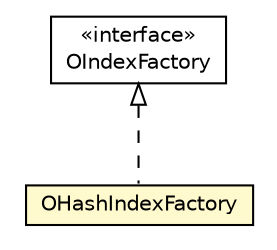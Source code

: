 #!/usr/local/bin/dot
#
# Class diagram 
# Generated by UMLGraph version R5_6-24-gf6e263 (http://www.umlgraph.org/)
#

digraph G {
	edge [fontname="Helvetica",fontsize=10,labelfontname="Helvetica",labelfontsize=10];
	node [fontname="Helvetica",fontsize=10,shape=plaintext];
	nodesep=0.25;
	ranksep=0.5;
	// com.orientechnologies.orient.core.index.OIndexFactory
	c1893265 [label=<<table title="com.orientechnologies.orient.core.index.OIndexFactory" border="0" cellborder="1" cellspacing="0" cellpadding="2" port="p" href="../../OIndexFactory.html">
		<tr><td><table border="0" cellspacing="0" cellpadding="1">
<tr><td align="center" balign="center"> &#171;interface&#187; </td></tr>
<tr><td align="center" balign="center"> OIndexFactory </td></tr>
		</table></td></tr>
		</table>>, URL="../../OIndexFactory.html", fontname="Helvetica", fontcolor="black", fontsize=10.0];
	// com.orientechnologies.orient.core.index.hashindex.local.OHashIndexFactory
	c1893316 [label=<<table title="com.orientechnologies.orient.core.index.hashindex.local.OHashIndexFactory" border="0" cellborder="1" cellspacing="0" cellpadding="2" port="p" bgcolor="lemonChiffon" href="./OHashIndexFactory.html">
		<tr><td><table border="0" cellspacing="0" cellpadding="1">
<tr><td align="center" balign="center"> OHashIndexFactory </td></tr>
		</table></td></tr>
		</table>>, URL="./OHashIndexFactory.html", fontname="Helvetica", fontcolor="black", fontsize=10.0];
	//com.orientechnologies.orient.core.index.hashindex.local.OHashIndexFactory implements com.orientechnologies.orient.core.index.OIndexFactory
	c1893265:p -> c1893316:p [dir=back,arrowtail=empty,style=dashed];
}

